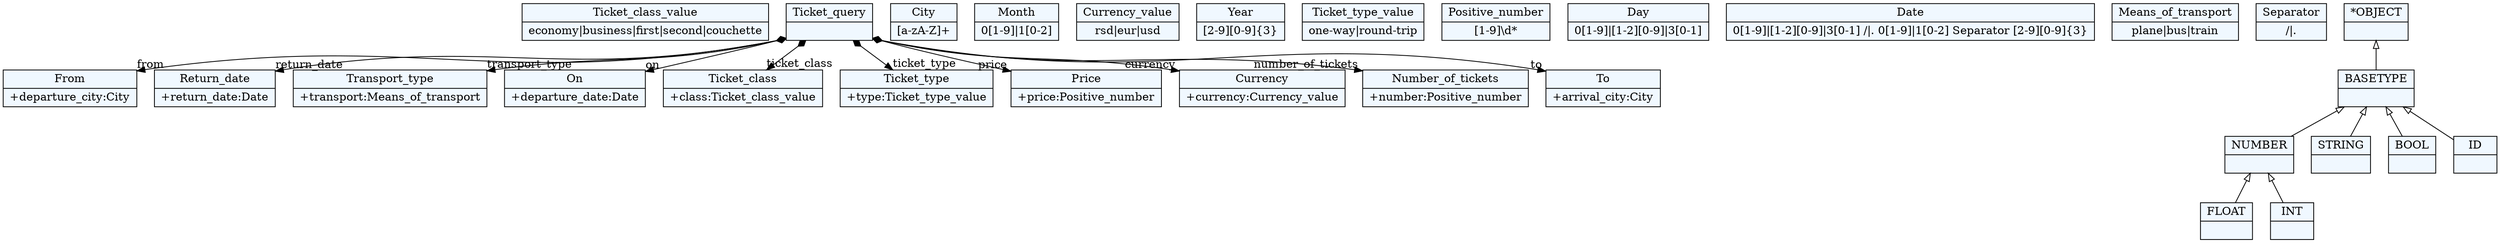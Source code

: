 
    digraph xtext {
    fontname = "Bitstream Vera Sans"
    fontsize = 8
    node[
        shape=record,
        style=filled,
        fillcolor=aliceblue
    ]
    nodesep = 0.3
    edge[dir=black,arrowtail=empty]


139783806059320[ label="{Ticket_class_value|economy\|business\|first\|second\|couchette}"]

139783805080392[ label="{From|+departure_city:City\l}"]

139783805088520[ label="{Return_date|+return_date:Date\l}"]

139783804590872[ label="{City|[a-zA-Z]+}"]

139783806045816[ label="{Transport_type|+transport:Means_of_transport\l}"]

139783805327368[ label="{On|+departure_date:Date\l}"]

139783806429416[ label="{Month|0[1-9]\|1[0-2]}"]

139783806028360[ label="{Currency_value|rsd\|eur\|usd}"]

139783806133576[ label="{Year|[2-9][0-9]\{3\}}"]

139783806225896[ label="{Ticket_class|+class:Ticket_class_value\l}"]

139783805956136[ label="{Ticket_type|+type:Ticket_type_value\l}"]

139783804789784[ label="{Ticket_type_value|one-way\|round-trip}"]

139783806080232[ label="{Price|+price:Positive_number\l}"]

139783806320088[ label="{Currency|+currency:Currency_value\l}"]

139783806319144[ label="{Positive_number|[1-9]\\d*}"]

139783805902840 -> 139783805337000[arrowtail=diamond, dir=both, headlabel="number_of_tickets "]
139783805902840 -> 139783805956136[arrowtail=diamond, dir=both, headlabel="ticket_type "]
139783805902840 -> 139783806225896[arrowtail=diamond, dir=both, headlabel="ticket_class "]
139783805902840 -> 139783806045816[arrowtail=diamond, dir=both, headlabel="transport_type "]
139783805902840 -> 139783805080392[arrowtail=diamond, dir=both, headlabel="from "]
139783805902840 -> 139783805064568[arrowtail=diamond, dir=both, headlabel="to "]
139783805902840 -> 139783805327368[arrowtail=diamond, dir=both, headlabel="on "]
139783805902840 -> 139783805088520[arrowtail=diamond, dir=both, headlabel="return_date "]
139783805902840 -> 139783806080232[arrowtail=diamond, dir=both, headlabel="price "]
139783805902840 -> 139783806320088[arrowtail=diamond, dir=both, headlabel="currency "]
139783805902840[ label="{Ticket_query|}"]

139783806415656[ label="{Day|0[1-9]\|[1-2][0-9]\|3[0-1]}"]

139783805064568[ label="{To|+arrival_city:City\l}"]

139783805118104[ label="{Date|0[1-9]\|[1-2][0-9]\|3[0-1] /\|. 0[1-9]\|1[0-2] Separator [2-9][0-9]\{3\}}"]

139783805337000[ label="{Number_of_tickets|+number:Positive_number\l}"]

139783805275000[ label="{Means_of_transport|plane\|bus\|train}"]

139783806211304[ label="{Separator|/\|.}"]

139783804532120[ label="{NUMBER|}"]
139783804532120 -> 139783806158216 [dir=back]
139783804532120 -> 139783806119976 [dir=back]

139783806119976[ label="{INT|}"]

139783805034392[ label="{STRING|}"]

139783806152184[ label="{BOOL|}"]

139783806182344[ label="{ID|}"]

139783805161192[ label="{*OBJECT|}"]
139783805161192 -> 139783805287496 [dir=back]

139783805287496[ label="{BASETYPE|}"]
139783805287496 -> 139783804532120 [dir=back]
139783805287496 -> 139783806152184 [dir=back]
139783805287496 -> 139783806182344 [dir=back]
139783805287496 -> 139783805034392 [dir=back]

139783806158216[ label="{FLOAT|}"]


}

